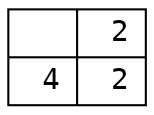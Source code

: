digraph {
  node [fontname="Courier"];
  rankdir=LR;
  s0_1_2_1 [shape=record, label="{&nbsp;&nbsp;|&nbsp;2}|{&nbsp;4|&nbsp;2}"];
}
